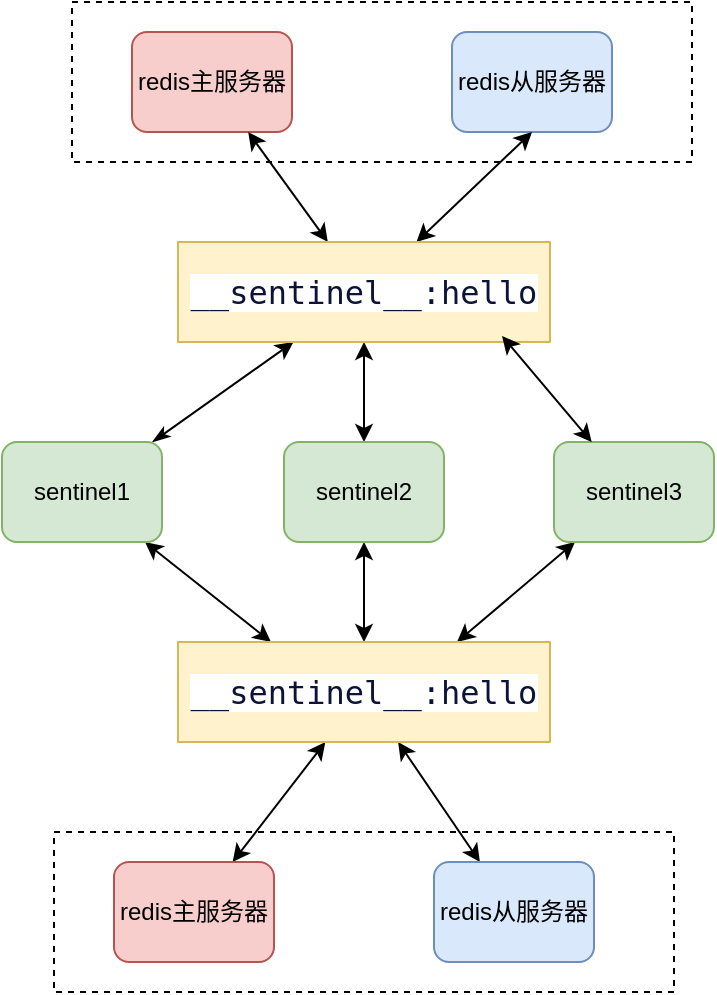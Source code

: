 <mxfile version="26.1.1">
  <diagram name="第 1 页" id="afaJLaHrhWbzcPEB1dKn">
    <mxGraphModel dx="1026" dy="684" grid="1" gridSize="10" guides="1" tooltips="1" connect="1" arrows="1" fold="1" page="1" pageScale="1" pageWidth="827" pageHeight="1169" math="0" shadow="0">
      <root>
        <mxCell id="0" />
        <mxCell id="1" parent="0" />
        <mxCell id="H9NwCvbB6OWwvC9mkvmZ-7" value="" style="rounded=0;whiteSpace=wrap;html=1;dashed=1;" vertex="1" parent="1">
          <mxGeometry x="250" y="435" width="310" height="80" as="geometry" />
        </mxCell>
        <mxCell id="H9NwCvbB6OWwvC9mkvmZ-12" style="rounded=0;orthogonalLoop=1;jettySize=auto;html=1;startArrow=classicThin;startFill=1;" edge="1" parent="1" source="H9NwCvbB6OWwvC9mkvmZ-1" target="H9NwCvbB6OWwvC9mkvmZ-11">
          <mxGeometry relative="1" as="geometry" />
        </mxCell>
        <mxCell id="H9NwCvbB6OWwvC9mkvmZ-21" style="rounded=0;orthogonalLoop=1;jettySize=auto;html=1;entryX=0.25;entryY=0;entryDx=0;entryDy=0;startArrow=classic;startFill=1;" edge="1" parent="1" source="H9NwCvbB6OWwvC9mkvmZ-1" target="H9NwCvbB6OWwvC9mkvmZ-4">
          <mxGeometry relative="1" as="geometry" />
        </mxCell>
        <mxCell id="H9NwCvbB6OWwvC9mkvmZ-1" value="sentinel1" style="rounded=1;whiteSpace=wrap;html=1;fillColor=#d5e8d4;strokeColor=#82b366;" vertex="1" parent="1">
          <mxGeometry x="224" y="240" width="80" height="50" as="geometry" />
        </mxCell>
        <mxCell id="H9NwCvbB6OWwvC9mkvmZ-14" value="" style="edgeStyle=orthogonalEdgeStyle;rounded=0;orthogonalLoop=1;jettySize=auto;html=1;startArrow=classic;startFill=1;" edge="1" parent="1" source="H9NwCvbB6OWwvC9mkvmZ-2" target="H9NwCvbB6OWwvC9mkvmZ-11">
          <mxGeometry relative="1" as="geometry" />
        </mxCell>
        <mxCell id="H9NwCvbB6OWwvC9mkvmZ-15" value="" style="edgeStyle=orthogonalEdgeStyle;rounded=0;orthogonalLoop=1;jettySize=auto;html=1;startArrow=classic;startFill=1;" edge="1" parent="1" source="H9NwCvbB6OWwvC9mkvmZ-2" target="H9NwCvbB6OWwvC9mkvmZ-4">
          <mxGeometry relative="1" as="geometry" />
        </mxCell>
        <mxCell id="H9NwCvbB6OWwvC9mkvmZ-2" value="sentinel2" style="rounded=1;whiteSpace=wrap;html=1;fillColor=#d5e8d4;strokeColor=#82b366;" vertex="1" parent="1">
          <mxGeometry x="365" y="240" width="80" height="50" as="geometry" />
        </mxCell>
        <mxCell id="H9NwCvbB6OWwvC9mkvmZ-20" style="rounded=0;orthogonalLoop=1;jettySize=auto;html=1;entryX=0.75;entryY=0;entryDx=0;entryDy=0;startArrow=classic;startFill=1;" edge="1" parent="1" source="H9NwCvbB6OWwvC9mkvmZ-3" target="H9NwCvbB6OWwvC9mkvmZ-4">
          <mxGeometry relative="1" as="geometry" />
        </mxCell>
        <mxCell id="H9NwCvbB6OWwvC9mkvmZ-3" value="sentinel3" style="rounded=1;whiteSpace=wrap;html=1;fillColor=#d5e8d4;strokeColor=#82b366;" vertex="1" parent="1">
          <mxGeometry x="500" y="240" width="80" height="50" as="geometry" />
        </mxCell>
        <mxCell id="H9NwCvbB6OWwvC9mkvmZ-16" style="rounded=0;orthogonalLoop=1;jettySize=auto;html=1;startArrow=classic;startFill=1;" edge="1" parent="1" source="H9NwCvbB6OWwvC9mkvmZ-4" target="H9NwCvbB6OWwvC9mkvmZ-5">
          <mxGeometry relative="1" as="geometry" />
        </mxCell>
        <mxCell id="H9NwCvbB6OWwvC9mkvmZ-17" style="rounded=0;orthogonalLoop=1;jettySize=auto;html=1;startArrow=classic;startFill=1;" edge="1" parent="1" source="H9NwCvbB6OWwvC9mkvmZ-4" target="H9NwCvbB6OWwvC9mkvmZ-6">
          <mxGeometry relative="1" as="geometry" />
        </mxCell>
        <mxCell id="H9NwCvbB6OWwvC9mkvmZ-4" value="&lt;span style=&quot;color: rgb(13, 18, 57); font-family: monospace, monospace; font-size: 16px; text-align: left; background-color: rgb(255, 255, 255);&quot;&gt;__sentinel__:hello&lt;/span&gt;" style="rounded=0;whiteSpace=wrap;html=1;fillColor=#fff2cc;strokeColor=#d6b656;" vertex="1" parent="1">
          <mxGeometry x="312" y="340" width="186" height="50" as="geometry" />
        </mxCell>
        <mxCell id="H9NwCvbB6OWwvC9mkvmZ-5" value="redis主服务器" style="rounded=1;whiteSpace=wrap;html=1;fillColor=#f8cecc;strokeColor=#b85450;" vertex="1" parent="1">
          <mxGeometry x="280" y="450" width="80" height="50" as="geometry" />
        </mxCell>
        <mxCell id="H9NwCvbB6OWwvC9mkvmZ-6" value="redis从服务器" style="rounded=1;whiteSpace=wrap;html=1;fillColor=#dae8fc;strokeColor=#6c8ebf;" vertex="1" parent="1">
          <mxGeometry x="440" y="450" width="80" height="50" as="geometry" />
        </mxCell>
        <mxCell id="H9NwCvbB6OWwvC9mkvmZ-8" value="" style="rounded=0;whiteSpace=wrap;html=1;dashed=1;" vertex="1" parent="1">
          <mxGeometry x="259" y="20" width="310" height="80" as="geometry" />
        </mxCell>
        <mxCell id="H9NwCvbB6OWwvC9mkvmZ-9" value="redis主服务器" style="rounded=1;whiteSpace=wrap;html=1;fillColor=#f8cecc;strokeColor=#b85450;" vertex="1" parent="1">
          <mxGeometry x="289" y="35" width="80" height="50" as="geometry" />
        </mxCell>
        <mxCell id="H9NwCvbB6OWwvC9mkvmZ-10" value="redis从服务器" style="rounded=1;whiteSpace=wrap;html=1;fillColor=#dae8fc;strokeColor=#6c8ebf;" vertex="1" parent="1">
          <mxGeometry x="449" y="35" width="80" height="50" as="geometry" />
        </mxCell>
        <mxCell id="H9NwCvbB6OWwvC9mkvmZ-18" style="rounded=0;orthogonalLoop=1;jettySize=auto;html=1;startArrow=classic;startFill=1;" edge="1" parent="1" source="H9NwCvbB6OWwvC9mkvmZ-11" target="H9NwCvbB6OWwvC9mkvmZ-9">
          <mxGeometry relative="1" as="geometry" />
        </mxCell>
        <mxCell id="H9NwCvbB6OWwvC9mkvmZ-19" style="rounded=0;orthogonalLoop=1;jettySize=auto;html=1;entryX=0.5;entryY=1;entryDx=0;entryDy=0;startArrow=classic;startFill=1;" edge="1" parent="1" source="H9NwCvbB6OWwvC9mkvmZ-11" target="H9NwCvbB6OWwvC9mkvmZ-10">
          <mxGeometry relative="1" as="geometry" />
        </mxCell>
        <mxCell id="H9NwCvbB6OWwvC9mkvmZ-11" value="&lt;span style=&quot;color: rgb(13, 18, 57); font-family: monospace, monospace; font-size: 16px; text-align: left; background-color: rgb(255, 255, 255);&quot;&gt;__sentinel__:hello&lt;/span&gt;" style="rounded=0;whiteSpace=wrap;html=1;fillColor=#fff2cc;strokeColor=#d6b656;" vertex="1" parent="1">
          <mxGeometry x="312" y="140" width="186" height="50" as="geometry" />
        </mxCell>
        <mxCell id="H9NwCvbB6OWwvC9mkvmZ-13" style="rounded=0;orthogonalLoop=1;jettySize=auto;html=1;entryX=0.871;entryY=0.94;entryDx=0;entryDy=0;entryPerimeter=0;startArrow=classic;startFill=1;" edge="1" parent="1" source="H9NwCvbB6OWwvC9mkvmZ-3" target="H9NwCvbB6OWwvC9mkvmZ-11">
          <mxGeometry relative="1" as="geometry" />
        </mxCell>
      </root>
    </mxGraphModel>
  </diagram>
</mxfile>

